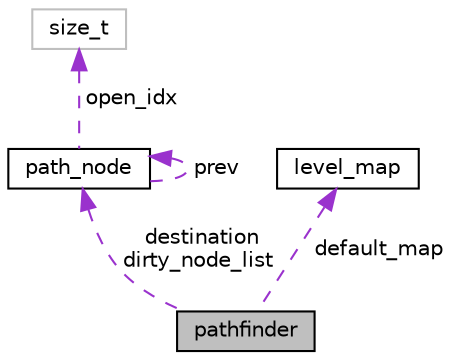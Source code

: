 digraph "pathfinder"
{
 // LATEX_PDF_SIZE
  edge [fontname="Helvetica",fontsize="10",labelfontname="Helvetica",labelfontsize="10"];
  node [fontname="Helvetica",fontsize="10",shape=record];
  Node1 [label="pathfinder",height=0.2,width=0.4,color="black", fillcolor="grey75", style="filled", fontcolor="black",tooltip="Finds paths through maps."];
  Node2 -> Node1 [dir="back",color="darkorchid3",fontsize="10",style="dashed",label=" destination\ndirty_node_list" ,fontname="Helvetica"];
  Node2 [label="path_node",height=0.2,width=0.4,color="black", fillcolor="white", style="filled",URL="$structpath__node.html",tooltip=" "];
  Node2 -> Node2 [dir="back",color="darkorchid3",fontsize="10",style="dashed",label=" prev" ,fontname="Helvetica"];
  Node3 -> Node2 [dir="back",color="darkorchid3",fontsize="10",style="dashed",label=" open_idx" ,fontname="Helvetica"];
  Node3 [label="size_t",height=0.2,width=0.4,color="grey75", fillcolor="white", style="filled",tooltip=" "];
  Node4 -> Node1 [dir="back",color="darkorchid3",fontsize="10",style="dashed",label=" default_map" ,fontname="Helvetica"];
  Node4 [label="level_map",height=0.2,width=0.4,color="black", fillcolor="white", style="filled",URL="$classlevel__map.html",tooltip=" "];
}
